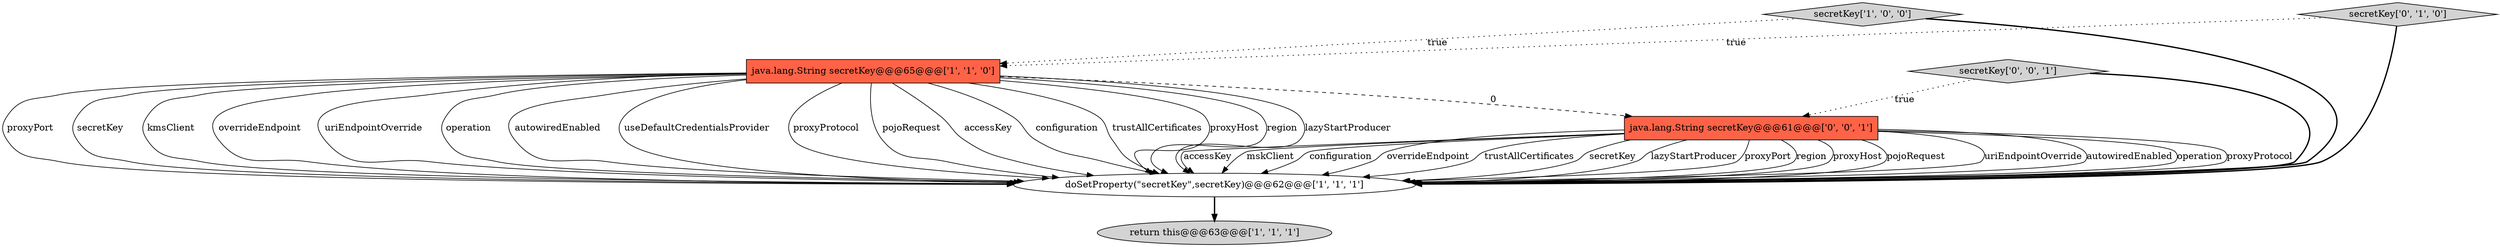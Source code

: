 digraph {
6 [style = filled, label = "java.lang.String secretKey@@@61@@@['0', '0', '1']", fillcolor = tomato, shape = box image = "AAA0AAABBB3BBB"];
1 [style = filled, label = "secretKey['1', '0', '0']", fillcolor = lightgray, shape = diamond image = "AAA0AAABBB1BBB"];
0 [style = filled, label = "java.lang.String secretKey@@@65@@@['1', '1', '0']", fillcolor = tomato, shape = box image = "AAA0AAABBB1BBB"];
2 [style = filled, label = "return this@@@63@@@['1', '1', '1']", fillcolor = lightgray, shape = ellipse image = "AAA0AAABBB1BBB"];
5 [style = filled, label = "secretKey['0', '0', '1']", fillcolor = lightgray, shape = diamond image = "AAA0AAABBB3BBB"];
4 [style = filled, label = "secretKey['0', '1', '0']", fillcolor = lightgray, shape = diamond image = "AAA0AAABBB2BBB"];
3 [style = filled, label = "doSetProperty(\"secretKey\",secretKey)@@@62@@@['1', '1', '1']", fillcolor = white, shape = ellipse image = "AAA0AAABBB1BBB"];
0->3 [style = solid, label="proxyHost"];
6->3 [style = solid, label="uriEndpointOverride"];
5->3 [style = bold, label=""];
4->3 [style = bold, label=""];
6->3 [style = solid, label="autowiredEnabled"];
0->3 [style = solid, label="region"];
0->3 [style = solid, label="lazyStartProducer"];
6->3 [style = solid, label="operation"];
4->0 [style = dotted, label="true"];
0->6 [style = dashed, label="0"];
6->3 [style = solid, label="proxyProtocol"];
1->3 [style = bold, label=""];
5->6 [style = dotted, label="true"];
6->3 [style = solid, label="accessKey"];
6->3 [style = solid, label="mskClient"];
6->3 [style = solid, label="configuration"];
0->3 [style = solid, label="proxyPort"];
0->3 [style = solid, label="secretKey"];
0->3 [style = solid, label="kmsClient"];
0->3 [style = solid, label="overrideEndpoint"];
0->3 [style = solid, label="uriEndpointOverride"];
6->3 [style = solid, label="overrideEndpoint"];
0->3 [style = solid, label="operation"];
3->2 [style = bold, label=""];
0->3 [style = solid, label="autowiredEnabled"];
0->3 [style = solid, label="useDefaultCredentialsProvider"];
0->3 [style = solid, label="proxyProtocol"];
0->3 [style = solid, label="pojoRequest"];
6->3 [style = solid, label="trustAllCertificates"];
6->3 [style = solid, label="secretKey"];
6->3 [style = solid, label="lazyStartProducer"];
0->3 [style = solid, label="accessKey"];
6->3 [style = solid, label="proxyPort"];
1->0 [style = dotted, label="true"];
6->3 [style = solid, label="region"];
6->3 [style = solid, label="proxyHost"];
6->3 [style = solid, label="pojoRequest"];
0->3 [style = solid, label="configuration"];
0->3 [style = solid, label="trustAllCertificates"];
}
